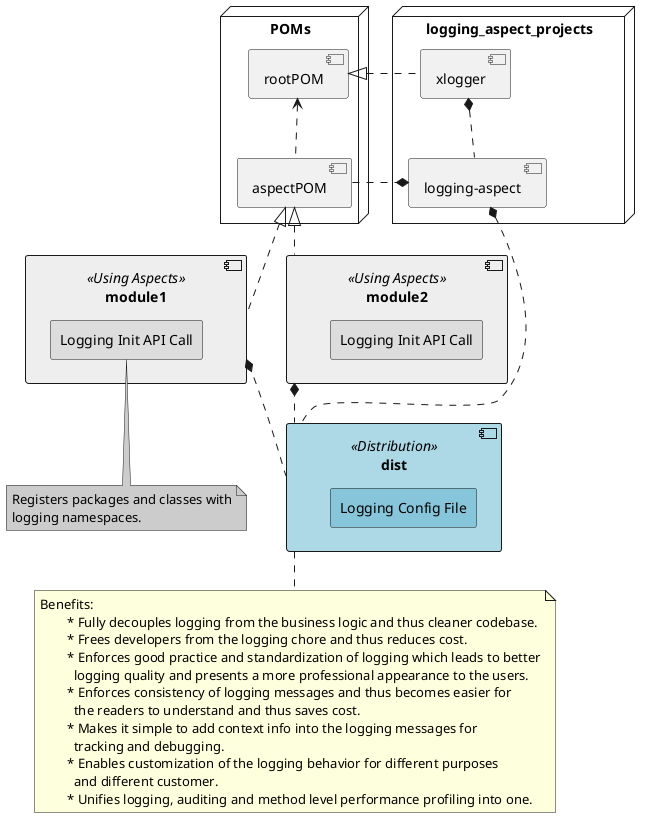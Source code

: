 @startuml
	!pragma horizontalLineBetweenDifferentPackageAllowed

	node POMs {
		component rootPOM
		component aspectPOM
		aspectPOM .up.> rootPOM
	}
	
	node logging_aspect_projects {
		component xlogger
		component aspect as "logging-aspect"
		aspect .up.* xlogger
	}
	
	xlogger .left.|> rootPOM
	aspectPOM .right.* aspect
	
	component module1 <<Using Aspects>> #eeeeee {
		rectangle init1 as "Logging Init API Call" #dddddd
	}
	
	component module2 <<Using Aspects>> #eeeeee {
		rectangle init2 as "Logging Init API Call" #dddddd
	}
	
	module1 .up.|> aspectPOM
	module2 .up.|> aspectPOM
	
	note bottom of init1 #cccccc
		Registers packages and classes with
		logging namespaces.
	end note
	
	component dist <<Distribution>> #add8e6 {
		rectangle config as "Logging Config File" #86c5da
	}
	
	dist .up.* module1
	dist .up.* module2
	dist .up.* aspect
	
	note bottom of dist
		Benefits:
			* Fully decouples logging from the business logic and thus cleaner codebase.
			* Frees developers from the logging chore and thus reduces cost.
			* Enforces good practice and standardization of logging which leads to better
			  logging quality and presents a more professional appearance to the users.
			* Enforces consistency of logging messages and thus becomes easier for 
			  the readers to understand and thus saves cost.
			* Makes it simple to add context info into the logging messages for 
			  tracking and debugging.
			* Enables customization of the logging behavior for different purposes 
			  and different customer.
			* Unifies logging, auditing and method level performance profiling into one.
	end note
@enduml